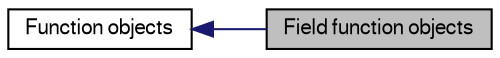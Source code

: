 digraph "Field function objects"
{
  bgcolor="transparent";
  edge [fontname="FreeSans",fontsize="10",labelfontname="FreeSans",labelfontsize="10"];
  node [fontname="FreeSans",fontsize="10",shape=record];
  rankdir=LR;
  Node0 [label="Field function objects",height=0.2,width=0.4,color="black", fillcolor="grey75", style="filled" fontcolor="black"];
  Node1 [label="Function objects",height=0.2,width=0.4,color="black",URL="$a10341.html"];
  Node1->Node0 [shape=plaintext, color="midnightblue", dir="back", style="solid"];
}
